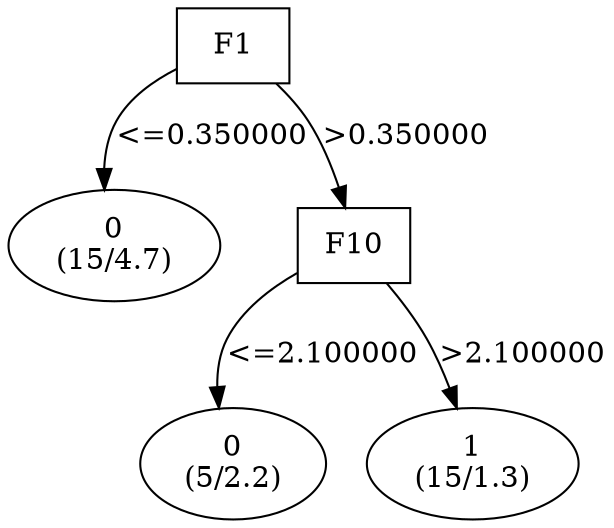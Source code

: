 digraph YaDT {
n0 [ shape=box, label="F1\n"]
n0 -> n1 [label="<=0.350000"]
n1 [ shape=ellipse, label="0\n(15/4.7)"]
n0 -> n2 [label=">0.350000"]
n2 [ shape=box, label="F10\n"]
n2 -> n3 [label="<=2.100000"]
n3 [ shape=ellipse, label="0\n(5/2.2)"]
n2 -> n4 [label=">2.100000"]
n4 [ shape=ellipse, label="1\n(15/1.3)"]
}
